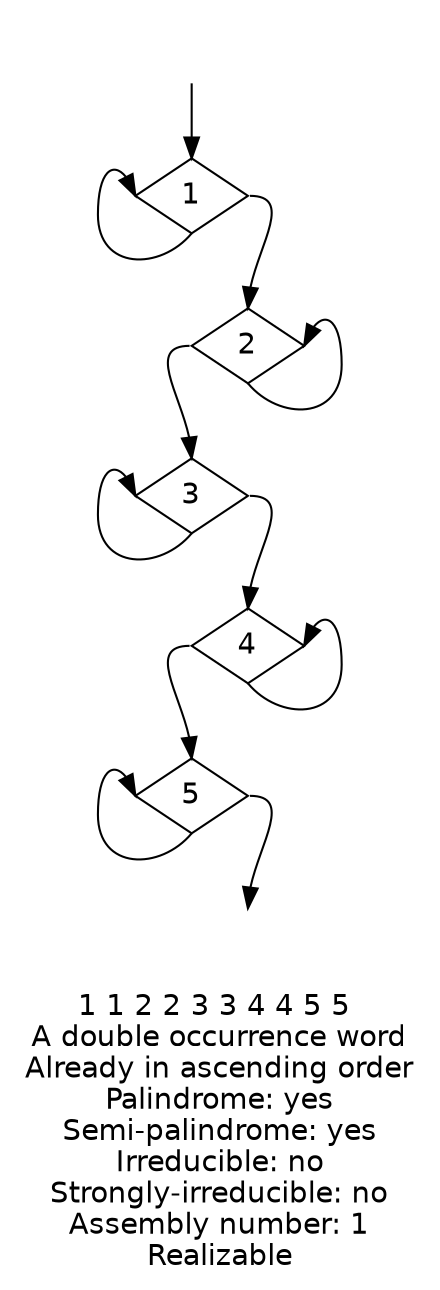 digraph {
fontname="Helvetica"
node [fontname="Helvetica"]
node [shape=diamond]
label="1 1 2 2 3 3 4 4 5 5 \nA double occurrence word\nAlready in ascending order\nPalindrome: yes\nSemi-palindrome: yes\nIrreducible: no\nStrongly-irreducible: no\nAssembly number: 1\nRealizable\n"
a [style="invis"]
b [style="invis"]
a:s -> 1:n
1:s -> 1:w
1:e -> 2:n
2:s -> 2:e
2:w -> 3:n
3:s -> 3:w
3:e -> 4:n
4:s -> 4:e
4:w -> 5:n
5:s -> 5:w
5:e -> b:n
}
